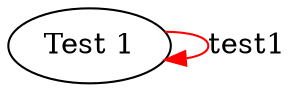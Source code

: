 digraph view1 {
	graph [compound=true]
	test1 [label="Test 1"]
	test1 -> test1 [label=test1 color=red]
}
